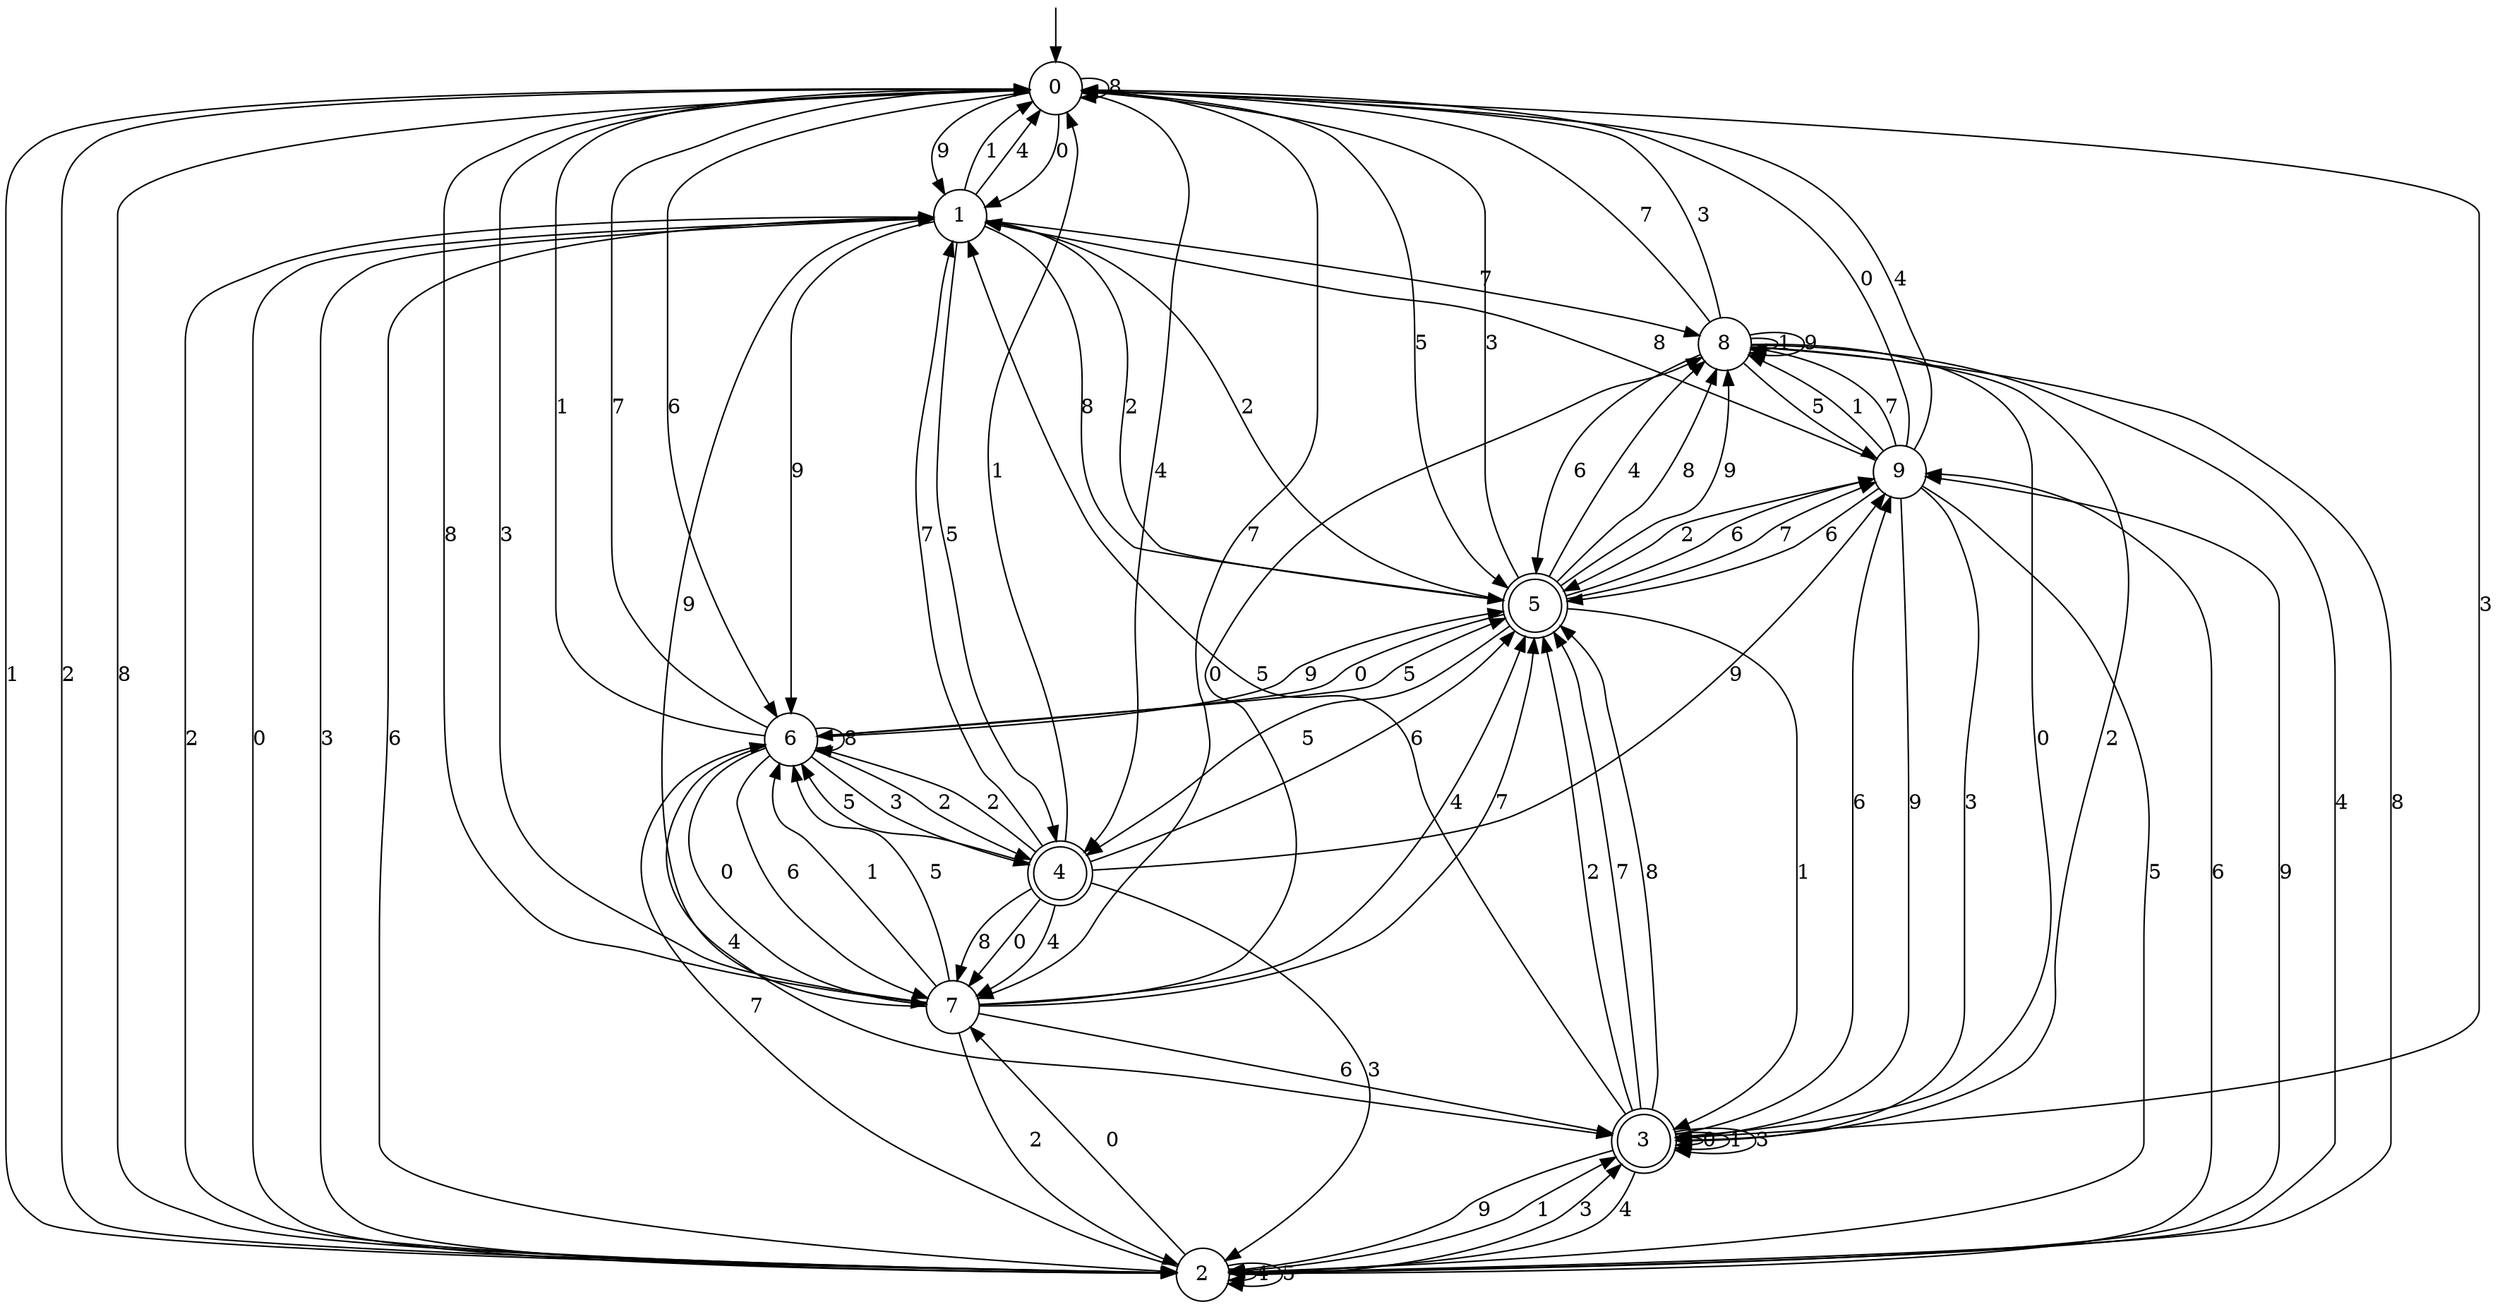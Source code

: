 digraph g {

	s0 [shape="circle" label="0"];
	s1 [shape="circle" label="1"];
	s2 [shape="circle" label="2"];
	s3 [shape="doublecircle" label="3"];
	s4 [shape="doublecircle" label="4"];
	s5 [shape="doublecircle" label="5"];
	s6 [shape="circle" label="6"];
	s7 [shape="circle" label="7"];
	s8 [shape="circle" label="8"];
	s9 [shape="circle" label="9"];
	s0 -> s1 [label="0"];
	s0 -> s2 [label="1"];
	s0 -> s2 [label="2"];
	s0 -> s3 [label="3"];
	s0 -> s4 [label="4"];
	s0 -> s5 [label="5"];
	s0 -> s6 [label="6"];
	s0 -> s7 [label="7"];
	s0 -> s0 [label="8"];
	s0 -> s1 [label="9"];
	s1 -> s2 [label="0"];
	s1 -> s0 [label="1"];
	s1 -> s5 [label="2"];
	s1 -> s2 [label="3"];
	s1 -> s0 [label="4"];
	s1 -> s4 [label="5"];
	s1 -> s2 [label="6"];
	s1 -> s8 [label="7"];
	s1 -> s5 [label="8"];
	s1 -> s6 [label="9"];
	s2 -> s7 [label="0"];
	s2 -> s3 [label="1"];
	s2 -> s1 [label="2"];
	s2 -> s3 [label="3"];
	s2 -> s2 [label="4"];
	s2 -> s2 [label="5"];
	s2 -> s9 [label="6"];
	s2 -> s6 [label="7"];
	s2 -> s0 [label="8"];
	s2 -> s9 [label="9"];
	s3 -> s3 [label="0"];
	s3 -> s3 [label="1"];
	s3 -> s5 [label="2"];
	s3 -> s3 [label="3"];
	s3 -> s2 [label="4"];
	s3 -> s1 [label="5"];
	s3 -> s9 [label="6"];
	s3 -> s5 [label="7"];
	s3 -> s5 [label="8"];
	s3 -> s2 [label="9"];
	s4 -> s7 [label="0"];
	s4 -> s0 [label="1"];
	s4 -> s6 [label="2"];
	s4 -> s2 [label="3"];
	s4 -> s7 [label="4"];
	s4 -> s6 [label="5"];
	s4 -> s5 [label="6"];
	s4 -> s1 [label="7"];
	s4 -> s7 [label="8"];
	s4 -> s9 [label="9"];
	s5 -> s6 [label="0"];
	s5 -> s3 [label="1"];
	s5 -> s1 [label="2"];
	s5 -> s0 [label="3"];
	s5 -> s8 [label="4"];
	s5 -> s4 [label="5"];
	s5 -> s9 [label="6"];
	s5 -> s9 [label="7"];
	s5 -> s8 [label="8"];
	s5 -> s8 [label="9"];
	s6 -> s7 [label="0"];
	s6 -> s0 [label="1"];
	s6 -> s4 [label="2"];
	s6 -> s4 [label="3"];
	s6 -> s3 [label="4"];
	s6 -> s5 [label="5"];
	s6 -> s7 [label="6"];
	s6 -> s0 [label="7"];
	s6 -> s6 [label="8"];
	s6 -> s5 [label="9"];
	s7 -> s8 [label="0"];
	s7 -> s6 [label="1"];
	s7 -> s2 [label="2"];
	s7 -> s0 [label="3"];
	s7 -> s5 [label="4"];
	s7 -> s6 [label="5"];
	s7 -> s3 [label="6"];
	s7 -> s5 [label="7"];
	s7 -> s0 [label="8"];
	s7 -> s1 [label="9"];
	s8 -> s3 [label="0"];
	s8 -> s8 [label="1"];
	s8 -> s3 [label="2"];
	s8 -> s0 [label="3"];
	s8 -> s2 [label="4"];
	s8 -> s9 [label="5"];
	s8 -> s5 [label="6"];
	s8 -> s0 [label="7"];
	s8 -> s2 [label="8"];
	s8 -> s8 [label="9"];
	s9 -> s0 [label="0"];
	s9 -> s8 [label="1"];
	s9 -> s5 [label="2"];
	s9 -> s3 [label="3"];
	s9 -> s0 [label="4"];
	s9 -> s2 [label="5"];
	s9 -> s5 [label="6"];
	s9 -> s8 [label="7"];
	s9 -> s1 [label="8"];
	s9 -> s3 [label="9"];

__start0 [label="" shape="none" width="0" height="0"];
__start0 -> s0;

}
